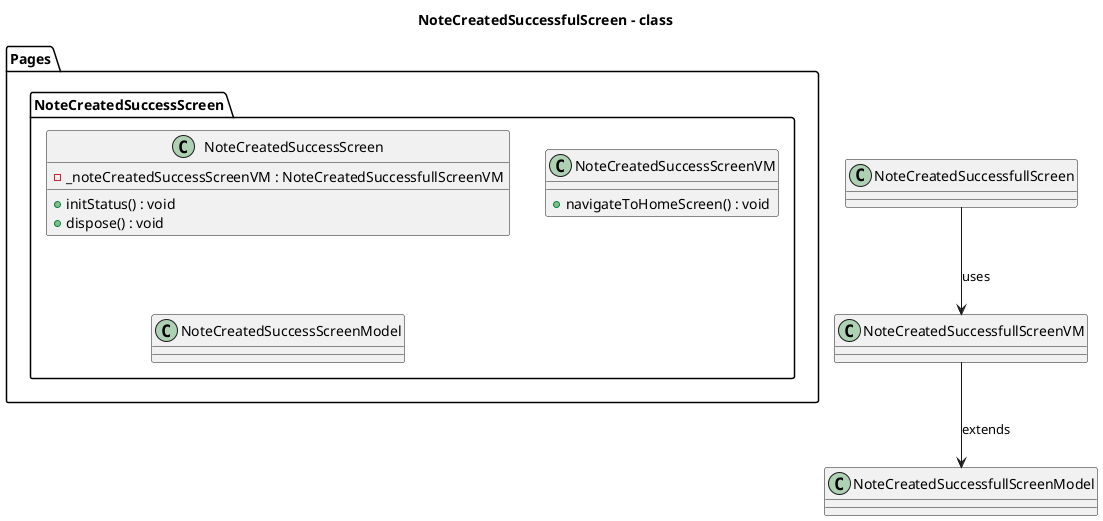 @startuml NoteCreatedSuccessfulScreen - class 
title NoteCreatedSuccessfulScreen - class 
package Pages{
    package NoteCreatedSuccessScreen{
        class NoteCreatedSuccessScreen{
            - _noteCreatedSuccessScreenVM : NoteCreatedSuccessfullScreenVM
            + initStatus() : void 
            + dispose() : void 
            
        }
        class NoteCreatedSuccessScreenVM{
            + navigateToHomeScreen() : void 
        }   
        class NoteCreatedSuccessScreenModel{
    }
}
}

NoteCreatedSuccessfullScreen --> NoteCreatedSuccessfullScreenVM : uses
NoteCreatedSuccessfullScreenVM --> NoteCreatedSuccessfullScreenModel : extends

@enduml